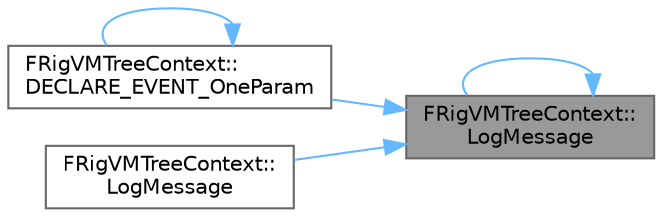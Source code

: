 digraph "FRigVMTreeContext::LogMessage"
{
 // INTERACTIVE_SVG=YES
 // LATEX_PDF_SIZE
  bgcolor="transparent";
  edge [fontname=Helvetica,fontsize=10,labelfontname=Helvetica,labelfontsize=10];
  node [fontname=Helvetica,fontsize=10,shape=box,height=0.2,width=0.4];
  rankdir="RL";
  Node1 [id="Node000001",label="FRigVMTreeContext::\lLogMessage",height=0.2,width=0.4,color="gray40", fillcolor="grey60", style="filled", fontcolor="black",tooltip=" "];
  Node1 -> Node2 [id="edge1_Node000001_Node000002",dir="back",color="steelblue1",style="solid",tooltip=" "];
  Node2 [id="Node000002",label="FRigVMTreeContext::\lDECLARE_EVENT_OneParam",height=0.2,width=0.4,color="grey40", fillcolor="white", style="filled",URL="$d4/df7/classFRigVMTreeContext.html#a5fd9518d5e42b6c8c527c1c1f113f317",tooltip=" "];
  Node2 -> Node2 [id="edge2_Node000002_Node000002",dir="back",color="steelblue1",style="solid",tooltip=" "];
  Node1 -> Node3 [id="edge3_Node000001_Node000003",dir="back",color="steelblue1",style="solid",tooltip=" "];
  Node3 [id="Node000003",label="FRigVMTreeContext::\lLogMessage",height=0.2,width=0.4,color="grey40", fillcolor="white", style="filled",URL="$d4/df7/classFRigVMTreeContext.html#a61f3524cbcc6ddf32128e639835a8f4e",tooltip=" "];
  Node1 -> Node1 [id="edge4_Node000001_Node000001",dir="back",color="steelblue1",style="solid",tooltip=" "];
}
